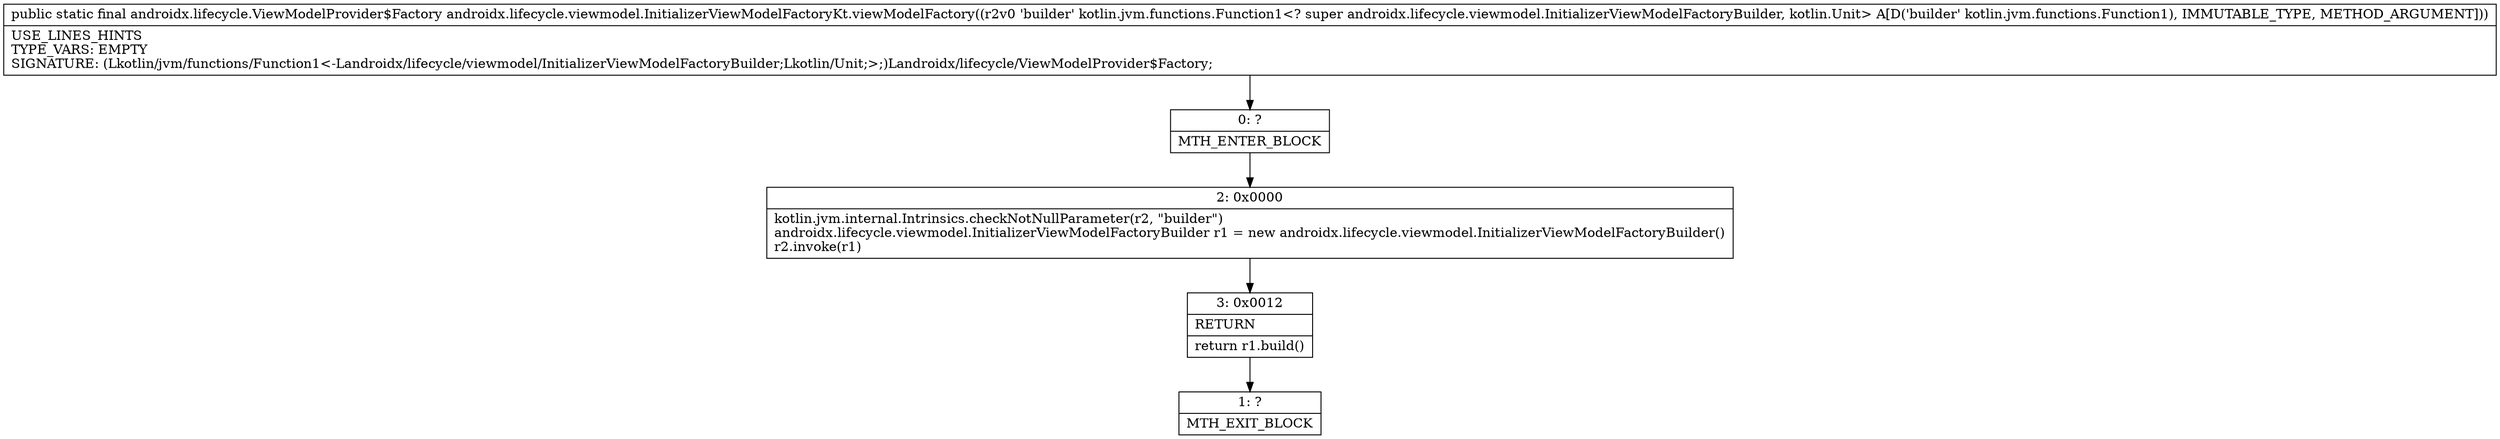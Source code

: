digraph "CFG forandroidx.lifecycle.viewmodel.InitializerViewModelFactoryKt.viewModelFactory(Lkotlin\/jvm\/functions\/Function1;)Landroidx\/lifecycle\/ViewModelProvider$Factory;" {
Node_0 [shape=record,label="{0\:\ ?|MTH_ENTER_BLOCK\l}"];
Node_2 [shape=record,label="{2\:\ 0x0000|kotlin.jvm.internal.Intrinsics.checkNotNullParameter(r2, \"builder\")\landroidx.lifecycle.viewmodel.InitializerViewModelFactoryBuilder r1 = new androidx.lifecycle.viewmodel.InitializerViewModelFactoryBuilder()\lr2.invoke(r1)\l}"];
Node_3 [shape=record,label="{3\:\ 0x0012|RETURN\l|return r1.build()\l}"];
Node_1 [shape=record,label="{1\:\ ?|MTH_EXIT_BLOCK\l}"];
MethodNode[shape=record,label="{public static final androidx.lifecycle.ViewModelProvider$Factory androidx.lifecycle.viewmodel.InitializerViewModelFactoryKt.viewModelFactory((r2v0 'builder' kotlin.jvm.functions.Function1\<? super androidx.lifecycle.viewmodel.InitializerViewModelFactoryBuilder, kotlin.Unit\> A[D('builder' kotlin.jvm.functions.Function1), IMMUTABLE_TYPE, METHOD_ARGUMENT]))  | USE_LINES_HINTS\lTYPE_VARS: EMPTY\lSIGNATURE: (Lkotlin\/jvm\/functions\/Function1\<\-Landroidx\/lifecycle\/viewmodel\/InitializerViewModelFactoryBuilder;Lkotlin\/Unit;\>;)Landroidx\/lifecycle\/ViewModelProvider$Factory;\l}"];
MethodNode -> Node_0;Node_0 -> Node_2;
Node_2 -> Node_3;
Node_3 -> Node_1;
}

